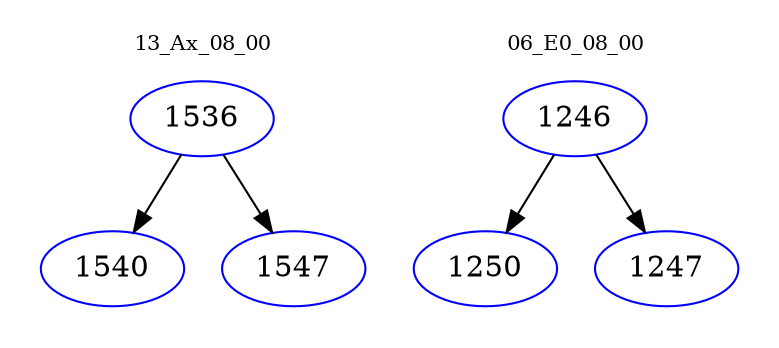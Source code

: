 digraph{
subgraph cluster_0 {
color = white
label = "13_Ax_08_00";
fontsize=10;
T0_1536 [label="1536", color="blue"]
T0_1536 -> T0_1540 [color="black"]
T0_1540 [label="1540", color="blue"]
T0_1536 -> T0_1547 [color="black"]
T0_1547 [label="1547", color="blue"]
}
subgraph cluster_1 {
color = white
label = "06_E0_08_00";
fontsize=10;
T1_1246 [label="1246", color="blue"]
T1_1246 -> T1_1250 [color="black"]
T1_1250 [label="1250", color="blue"]
T1_1246 -> T1_1247 [color="black"]
T1_1247 [label="1247", color="blue"]
}
}

